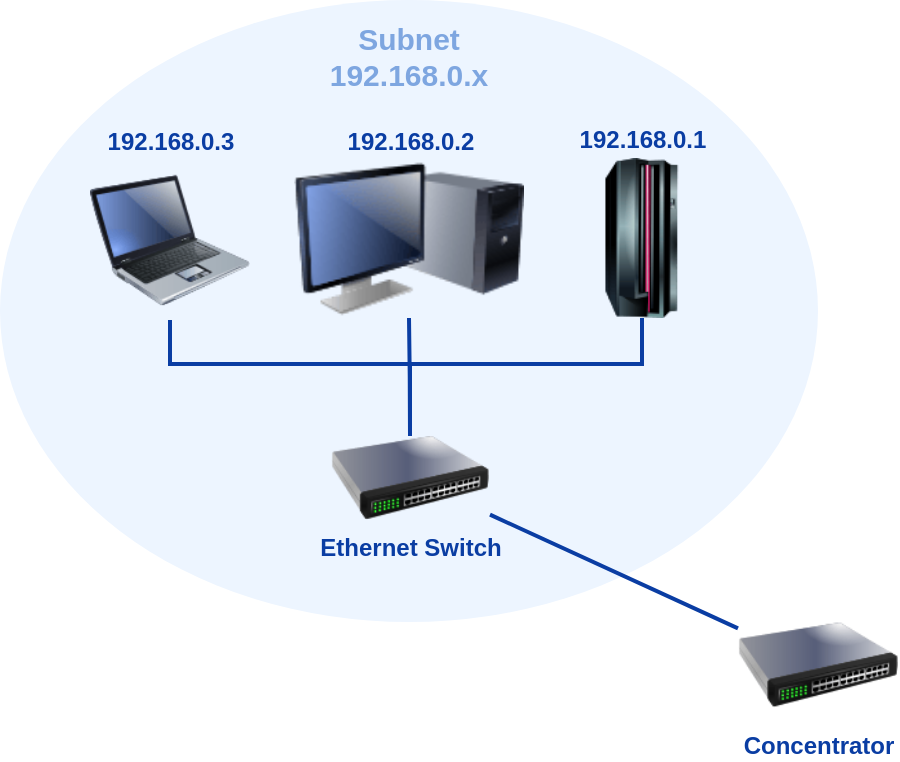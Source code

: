 <mxfile border="50" scale="3" compressed="false" locked="false" version="24.3.0" type="github">
  <diagram name="Blank" id="YmL12bMKpDGza6XwsDPr">
    <mxGraphModel dx="2154" dy="981" grid="0" gridSize="10" guides="1" tooltips="1" connect="1" arrows="1" fold="1" page="0" pageScale="1" pageWidth="827" pageHeight="1169" background="none" math="1" shadow="0">
      <root>
        <mxCell id="X5NqExCQtvZxIxQ7pmgY-0" />
        <mxCell id="1" parent="X5NqExCQtvZxIxQ7pmgY-0" />
        <object label="Subnet&lt;br&gt;%subnet%.x" placeholders="1" subnet="192.168.0" id="Gr0Zq-AI6Quabplr0KPa-98">
          <mxCell style="ellipse;whiteSpace=wrap;html=1;strokeWidth=2;fillColor=#EDF5FF;fontSize=15;strokeColor=none;container=1;verticalAlign=top;spacingBottom=0;spacingTop=4;fontStyle=1;fontColor=#7EA6E0;metaEdit=1;" parent="1" vertex="1">
            <mxGeometry x="-576" y="218" width="409" height="311" as="geometry">
              <mxRectangle x="-576" y="218" width="250" height="60" as="alternateBounds" />
            </mxGeometry>
          </mxCell>
        </object>
        <mxCell id="Gr0Zq-AI6Quabplr0KPa-99" value="" style="edgeStyle=orthogonalEdgeStyle;rounded=0;html=1;endArrow=none;endFill=0;strokeColor=#0A3DA3;strokeWidth=2;fontSize=12;fontColor=#0A3DA3;startSize=8;endSize=8;curved=1;" parent="Gr0Zq-AI6Quabplr0KPa-98" source="Gr0Zq-AI6Quabplr0KPa-105" target="Gr0Zq-AI6Quabplr0KPa-102" edge="1">
          <mxGeometry relative="1" as="geometry" />
        </mxCell>
        <mxCell id="Gr0Zq-AI6Quabplr0KPa-100" style="edgeStyle=orthogonalEdgeStyle;html=1;endArrow=none;endFill=0;strokeWidth=2;fontSize=12;fontColor=#0A3DA3;strokeColor=#0A3DA3;rounded=0;startSize=8;endSize=8;curved=0;" parent="Gr0Zq-AI6Quabplr0KPa-98" source="Gr0Zq-AI6Quabplr0KPa-103" target="Gr0Zq-AI6Quabplr0KPa-105" edge="1">
          <mxGeometry relative="1" as="geometry">
            <mxPoint x="-6" y="239" as="targetPoint" />
            <Array as="points">
              <mxPoint x="85" y="182" />
              <mxPoint x="205" y="182" />
            </Array>
          </mxGeometry>
        </mxCell>
        <mxCell id="Gr0Zq-AI6Quabplr0KPa-101" style="edgeStyle=orthogonalEdgeStyle;html=1;endArrow=none;endFill=0;strokeWidth=2;fontSize=12;fontColor=#0A3DA3;strokeColor=#0A3DA3;rounded=0;startSize=8;endSize=8;curved=0;" parent="Gr0Zq-AI6Quabplr0KPa-98" source="Gr0Zq-AI6Quabplr0KPa-104" target="Gr0Zq-AI6Quabplr0KPa-105" edge="1">
          <mxGeometry relative="1" as="geometry">
            <mxPoint x="205" y="211" as="targetPoint" />
            <Array as="points">
              <mxPoint x="321" y="182" />
              <mxPoint x="205" y="182" />
            </Array>
          </mxGeometry>
        </mxCell>
        <object label="%subnet%.2" placeholders="1" id="Gr0Zq-AI6Quabplr0KPa-102">
          <mxCell style="image;html=1;image=img/lib/clip_art/computers/Monitor_Tower_128x128.png;fontFamily=Helvetica;fontSize=12;fontColor=#0A3DA3;align=center;strokeWidth=2;fillColor=#EDF5FF;fontStyle=1;verticalAlign=bottom;strokeColor=none;labelBackgroundColor=#EDF5FF;labelBorderColor=none;labelPosition=center;verticalLabelPosition=top;" parent="Gr0Zq-AI6Quabplr0KPa-98" vertex="1">
            <mxGeometry x="147" y="80" width="115" height="79" as="geometry" />
          </mxCell>
        </object>
        <object label="%subnet%.3" placeholders="1" id="Gr0Zq-AI6Quabplr0KPa-103">
          <mxCell style="image;html=1;image=img/lib/clip_art/computers/Laptop_128x128.png;fontFamily=Helvetica;fontSize=12;fontColor=#0A3DA3;align=center;strokeWidth=2;fillColor=#EDF5FF;fontStyle=1;verticalAlign=bottom;strokeColor=none;labelBackgroundColor=#EDF5FF;labelBorderColor=none;labelPosition=center;verticalLabelPosition=top;" parent="Gr0Zq-AI6Quabplr0KPa-98" vertex="1">
            <mxGeometry x="45" y="80" width="80" height="80" as="geometry" />
          </mxCell>
        </object>
        <object label="%subnet%.1" placeholders="1" id="Gr0Zq-AI6Quabplr0KPa-104">
          <mxCell style="image;html=1;image=img/lib/clip_art/computers/Mainframe_128x128.png;strokeColor=none;strokeWidth=2;fillColor=#EDF5FF;fontSize=12;fontColor=#0A3DA3;labelBackgroundColor=#EDF5FF;fontStyle=1;labelBorderColor=none;labelPosition=center;verticalLabelPosition=top;align=center;verticalAlign=bottom;" parent="Gr0Zq-AI6Quabplr0KPa-98" vertex="1">
            <mxGeometry x="281" y="79" width="80" height="80" as="geometry" />
          </mxCell>
        </object>
        <mxCell id="Gr0Zq-AI6Quabplr0KPa-105" value="Ethernet Switch" style="image;html=1;image=img/lib/clip_art/networking/Switch_128x128.png;strokeColor=none;strokeWidth=2;fillColor=#EDF5FF;fontSize=12;labelBackgroundColor=#EDF5FF;fontStyle=1;fontColor=#0A3DA3;" parent="Gr0Zq-AI6Quabplr0KPa-98" vertex="1">
          <mxGeometry x="165" y="218" width="80" height="42" as="geometry" />
        </mxCell>
        <mxCell id="Gr0Zq-AI6Quabplr0KPa-106" style="edgeStyle=none;curved=1;html=1;strokeWidth=2;fontSize=12;endArrow=none;endFill=0;rounded=0;fontColor=#0A3DA3;strokeColor=#0A3DA3;startSize=8;endSize=8;" parent="1" source="Gr0Zq-AI6Quabplr0KPa-107" target="Gr0Zq-AI6Quabplr0KPa-105" edge="1">
          <mxGeometry relative="1" as="geometry">
            <mxPoint x="-348" y="468" as="targetPoint" />
          </mxGeometry>
        </mxCell>
        <mxCell id="Gr0Zq-AI6Quabplr0KPa-107" value="Concentrator&lt;br&gt;" style="image;html=1;image=img/lib/clip_art/networking/Switch_128x128.png;strokeColor=none;strokeWidth=2;fillColor=#EDF5FF;fontSize=12;fontColor=#0A3DA3;fontStyle=1;labelBackgroundColor=none;" parent="1" vertex="1">
          <mxGeometry x="-207" y="524" width="80" height="53" as="geometry" />
        </mxCell>
      </root>
    </mxGraphModel>
  </diagram>
</mxfile>
